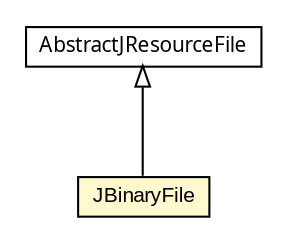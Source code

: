 #!/usr/local/bin/dot
#
# Class diagram 
# Generated by UMLGraph version 5.1 (http://www.umlgraph.org/)
#

digraph G {
	edge [fontname="arial",fontsize=10,labelfontname="arial",labelfontsize=10];
	node [fontname="arial",fontsize=10,shape=plaintext];
	nodesep=0.25;
	ranksep=0.5;
	// com.helger.jcodemodel.AbstractJResourceFile
	c13391 [label=<<table title="com.helger.jcodemodel.AbstractJResourceFile" border="0" cellborder="1" cellspacing="0" cellpadding="2" port="p" href="../AbstractJResourceFile.html">
		<tr><td><table border="0" cellspacing="0" cellpadding="1">
<tr><td align="center" balign="center"><font face="ariali"> AbstractJResourceFile </font></td></tr>
		</table></td></tr>
		</table>>, fontname="arial", fontcolor="black", fontsize=10.0];
	// com.helger.jcodemodel.fmt.JBinaryFile
	c13409 [label=<<table title="com.helger.jcodemodel.fmt.JBinaryFile" border="0" cellborder="1" cellspacing="0" cellpadding="2" port="p" bgcolor="lemonChiffon" href="./JBinaryFile.html">
		<tr><td><table border="0" cellspacing="0" cellpadding="1">
<tr><td align="center" balign="center"> JBinaryFile </td></tr>
		</table></td></tr>
		</table>>, fontname="arial", fontcolor="black", fontsize=10.0];
	//com.helger.jcodemodel.fmt.JBinaryFile extends com.helger.jcodemodel.AbstractJResourceFile
	c13391:p -> c13409:p [dir=back,arrowtail=empty];
}

